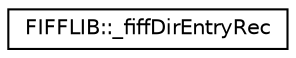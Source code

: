 digraph "Graphical Class Hierarchy"
{
  edge [fontname="Helvetica",fontsize="10",labelfontname="Helvetica",labelfontsize="10"];
  node [fontname="Helvetica",fontsize="10",shape=record];
  rankdir="LR";
  Node1 [label="FIFFLIB::_fiffDirEntryRec",height=0.2,width=0.4,color="black", fillcolor="white", style="filled",URL="$struct_f_i_f_f_l_i_b_1_1__fiff_dir_entry_rec.html"];
}
